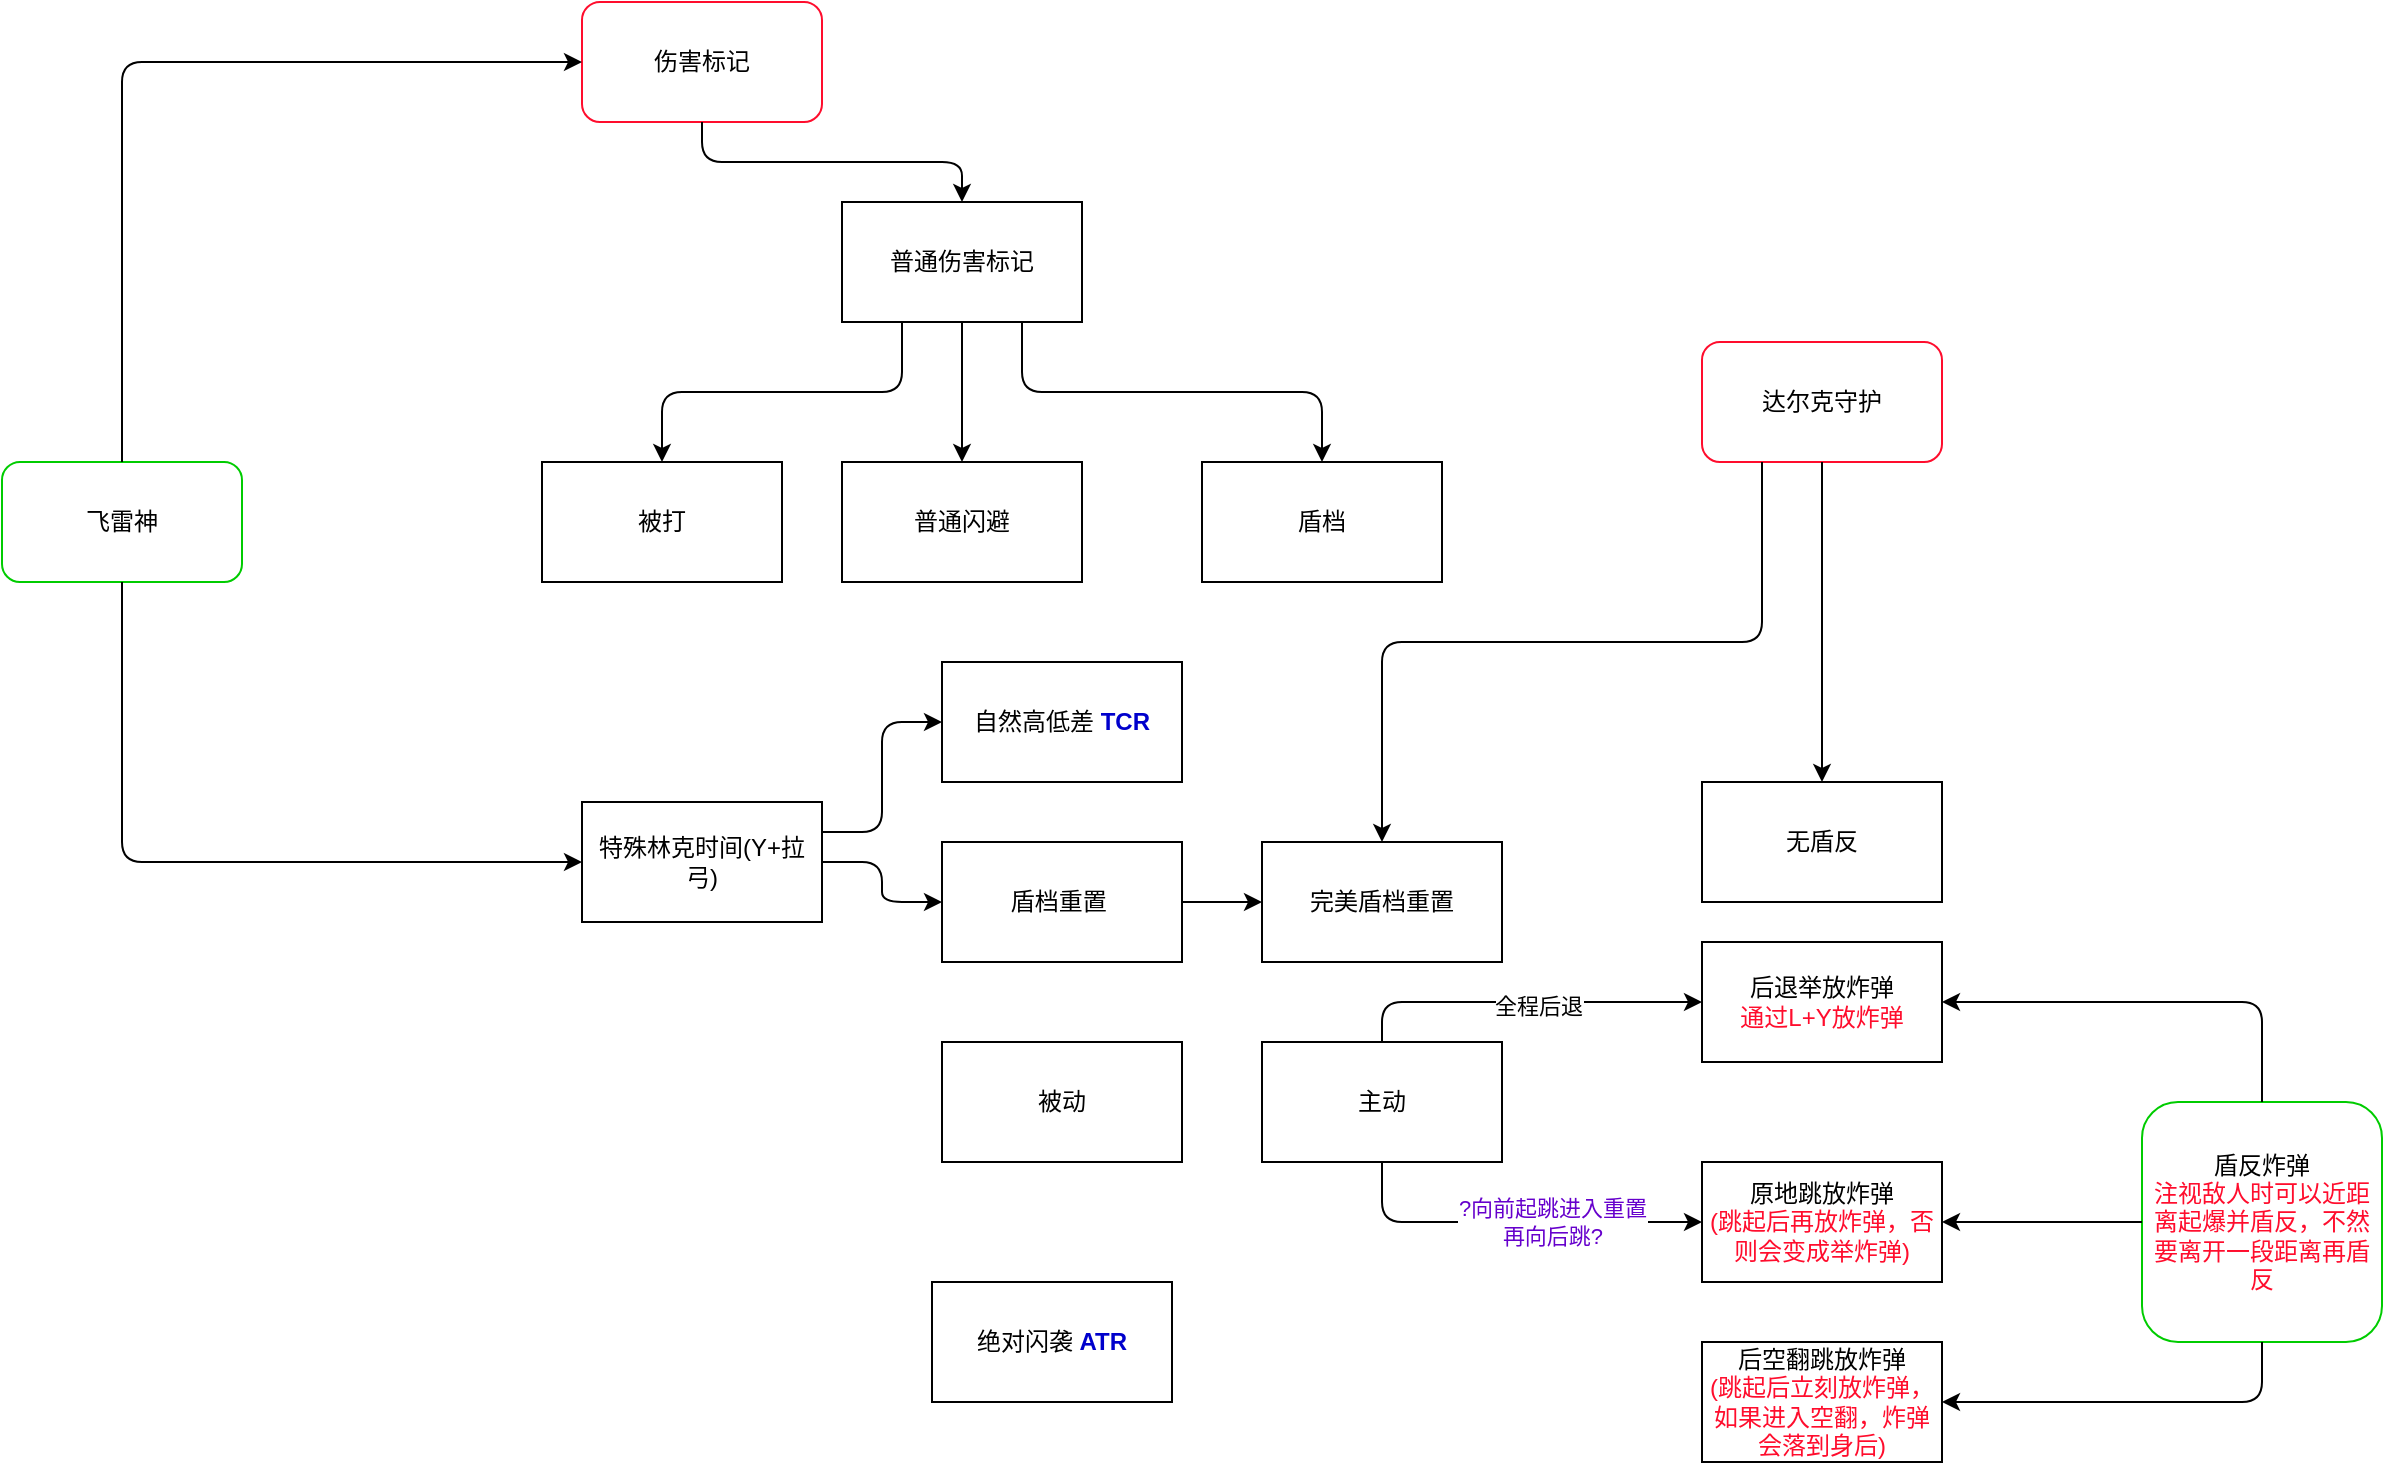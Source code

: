 <mxfile version="14.9.8" type="github">
  <diagram id="xsozCrFMCUInGNj29Tw-" name="Page-1">
    <mxGraphModel dx="1897" dy="784" grid="1" gridSize="10" guides="1" tooltips="1" connect="1" arrows="1" fold="1" page="1" pageScale="1" pageWidth="850" pageHeight="1100" math="0" shadow="0">
      <root>
        <mxCell id="0" />
        <mxCell id="1" parent="0" />
        <mxCell id="lfAO867idKvEuOiU2Tfm-1" value="飞雷神" style="rounded=1;whiteSpace=wrap;html=1;strokeColor=#00CC00;" vertex="1" parent="1">
          <mxGeometry x="-40" y="420" width="120" height="60" as="geometry" />
        </mxCell>
        <mxCell id="lfAO867idKvEuOiU2Tfm-2" value="伤害标记" style="rounded=1;whiteSpace=wrap;html=1;strokeWidth=1;strokeColor=#FF0D2D;" vertex="1" parent="1">
          <mxGeometry x="250" y="190" width="120" height="60" as="geometry" />
        </mxCell>
        <mxCell id="lfAO867idKvEuOiU2Tfm-3" value="普通伤害标记" style="rounded=0;whiteSpace=wrap;html=1;" vertex="1" parent="1">
          <mxGeometry x="380" y="290" width="120" height="60" as="geometry" />
        </mxCell>
        <mxCell id="lfAO867idKvEuOiU2Tfm-4" value="被打" style="rounded=0;whiteSpace=wrap;html=1;" vertex="1" parent="1">
          <mxGeometry x="230" y="420" width="120" height="60" as="geometry" />
        </mxCell>
        <mxCell id="lfAO867idKvEuOiU2Tfm-5" value="普通闪避" style="rounded=0;whiteSpace=wrap;html=1;" vertex="1" parent="1">
          <mxGeometry x="380" y="420" width="120" height="60" as="geometry" />
        </mxCell>
        <mxCell id="lfAO867idKvEuOiU2Tfm-6" value="盾档" style="rounded=0;whiteSpace=wrap;html=1;" vertex="1" parent="1">
          <mxGeometry x="560" y="420" width="120" height="60" as="geometry" />
        </mxCell>
        <mxCell id="lfAO867idKvEuOiU2Tfm-8" value="" style="edgeStyle=elbowEdgeStyle;elbow=vertical;endArrow=classic;html=1;entryX=0.5;entryY=0;entryDx=0;entryDy=0;exitX=0.5;exitY=1;exitDx=0;exitDy=0;" edge="1" parent="1" source="lfAO867idKvEuOiU2Tfm-2" target="lfAO867idKvEuOiU2Tfm-3">
          <mxGeometry width="50" height="50" relative="1" as="geometry">
            <mxPoint x="400" y="430" as="sourcePoint" />
            <mxPoint x="450" y="380" as="targetPoint" />
          </mxGeometry>
        </mxCell>
        <mxCell id="lfAO867idKvEuOiU2Tfm-9" value="" style="edgeStyle=elbowEdgeStyle;elbow=vertical;endArrow=classic;html=1;entryX=0.5;entryY=0;entryDx=0;entryDy=0;exitX=0.25;exitY=1;exitDx=0;exitDy=0;entryPerimeter=0;" edge="1" parent="1" source="lfAO867idKvEuOiU2Tfm-3" target="lfAO867idKvEuOiU2Tfm-4">
          <mxGeometry width="50" height="50" relative="1" as="geometry">
            <mxPoint x="530" y="360" as="sourcePoint" />
            <mxPoint x="450" y="410" as="targetPoint" />
          </mxGeometry>
        </mxCell>
        <mxCell id="lfAO867idKvEuOiU2Tfm-10" value="" style="edgeStyle=elbowEdgeStyle;elbow=vertical;endArrow=classic;html=1;entryX=0.5;entryY=0;entryDx=0;entryDy=0;exitX=0.75;exitY=1;exitDx=0;exitDy=0;" edge="1" parent="1" source="lfAO867idKvEuOiU2Tfm-3" target="lfAO867idKvEuOiU2Tfm-6">
          <mxGeometry width="50" height="50" relative="1" as="geometry">
            <mxPoint x="450" y="470" as="sourcePoint" />
            <mxPoint x="320" y="510" as="targetPoint" />
          </mxGeometry>
        </mxCell>
        <mxCell id="lfAO867idKvEuOiU2Tfm-11" value="" style="endArrow=classic;html=1;entryX=0.5;entryY=0;entryDx=0;entryDy=0;exitX=0.5;exitY=1;exitDx=0;exitDy=0;" edge="1" parent="1" source="lfAO867idKvEuOiU2Tfm-3" target="lfAO867idKvEuOiU2Tfm-5">
          <mxGeometry width="50" height="50" relative="1" as="geometry">
            <mxPoint x="400" y="430" as="sourcePoint" />
            <mxPoint x="450" y="380" as="targetPoint" />
          </mxGeometry>
        </mxCell>
        <mxCell id="lfAO867idKvEuOiU2Tfm-12" value="特殊林克时间(Y+拉弓)" style="rounded=0;whiteSpace=wrap;html=1;" vertex="1" parent="1">
          <mxGeometry x="250" y="590" width="120" height="60" as="geometry" />
        </mxCell>
        <mxCell id="lfAO867idKvEuOiU2Tfm-13" value="" style="edgeStyle=elbowEdgeStyle;elbow=vertical;endArrow=classic;html=1;exitX=0.5;exitY=0;exitDx=0;exitDy=0;entryX=0;entryY=0.5;entryDx=0;entryDy=0;" edge="1" parent="1" source="lfAO867idKvEuOiU2Tfm-1" target="lfAO867idKvEuOiU2Tfm-2">
          <mxGeometry width="50" height="50" relative="1" as="geometry">
            <mxPoint x="320" y="420" as="sourcePoint" />
            <mxPoint x="370" y="370" as="targetPoint" />
            <Array as="points">
              <mxPoint x="130" y="220" />
            </Array>
          </mxGeometry>
        </mxCell>
        <mxCell id="lfAO867idKvEuOiU2Tfm-14" value="" style="edgeStyle=segmentEdgeStyle;endArrow=classic;html=1;entryX=0;entryY=0.5;entryDx=0;entryDy=0;exitX=0.5;exitY=1;exitDx=0;exitDy=0;" edge="1" parent="1" source="lfAO867idKvEuOiU2Tfm-1" target="lfAO867idKvEuOiU2Tfm-12">
          <mxGeometry width="50" height="50" relative="1" as="geometry">
            <mxPoint x="60" y="550" as="sourcePoint" />
            <mxPoint x="370" y="370" as="targetPoint" />
            <Array as="points">
              <mxPoint x="20" y="620" />
            </Array>
          </mxGeometry>
        </mxCell>
        <mxCell id="lfAO867idKvEuOiU2Tfm-15" value="自然高低差 &lt;font color=&quot;#0000cc&quot;&gt;&lt;b&gt;TCR&lt;/b&gt;&lt;/font&gt;" style="rounded=0;whiteSpace=wrap;html=1;" vertex="1" parent="1">
          <mxGeometry x="430" y="520" width="120" height="60" as="geometry" />
        </mxCell>
        <mxCell id="lfAO867idKvEuOiU2Tfm-16" value="" style="edgeStyle=elbowEdgeStyle;elbow=horizontal;endArrow=classic;html=1;exitX=1;exitY=0.25;exitDx=0;exitDy=0;entryX=0;entryY=0.5;entryDx=0;entryDy=0;" edge="1" parent="1" source="lfAO867idKvEuOiU2Tfm-12" target="lfAO867idKvEuOiU2Tfm-15">
          <mxGeometry width="50" height="50" relative="1" as="geometry">
            <mxPoint x="320" y="430" as="sourcePoint" />
            <mxPoint x="370" y="380" as="targetPoint" />
          </mxGeometry>
        </mxCell>
        <mxCell id="lfAO867idKvEuOiU2Tfm-17" value="盾档重置&amp;nbsp;" style="rounded=0;whiteSpace=wrap;html=1;" vertex="1" parent="1">
          <mxGeometry x="430" y="610" width="120" height="60" as="geometry" />
        </mxCell>
        <mxCell id="lfAO867idKvEuOiU2Tfm-18" value="" style="edgeStyle=elbowEdgeStyle;elbow=horizontal;endArrow=classic;html=1;exitX=1;exitY=0.5;exitDx=0;exitDy=0;entryX=0;entryY=0.5;entryDx=0;entryDy=0;" edge="1" parent="1" source="lfAO867idKvEuOiU2Tfm-12" target="lfAO867idKvEuOiU2Tfm-17">
          <mxGeometry width="50" height="50" relative="1" as="geometry">
            <mxPoint x="380" y="615" as="sourcePoint" />
            <mxPoint x="440" y="560" as="targetPoint" />
          </mxGeometry>
        </mxCell>
        <mxCell id="lfAO867idKvEuOiU2Tfm-19" value="完美盾档重置" style="rounded=0;whiteSpace=wrap;html=1;" vertex="1" parent="1">
          <mxGeometry x="590" y="610" width="120" height="60" as="geometry" />
        </mxCell>
        <mxCell id="lfAO867idKvEuOiU2Tfm-20" value="" style="endArrow=classic;html=1;exitX=1;exitY=0.5;exitDx=0;exitDy=0;" edge="1" parent="1" source="lfAO867idKvEuOiU2Tfm-17">
          <mxGeometry width="50" height="50" relative="1" as="geometry">
            <mxPoint x="420" y="550" as="sourcePoint" />
            <mxPoint x="590" y="640" as="targetPoint" />
          </mxGeometry>
        </mxCell>
        <mxCell id="lfAO867idKvEuOiU2Tfm-21" value="达尔克守护" style="rounded=1;whiteSpace=wrap;html=1;shadow=0;strokeWidth=1;strokeColor=#FF0D2D;" vertex="1" parent="1">
          <mxGeometry x="810" y="360" width="120" height="60" as="geometry" />
        </mxCell>
        <mxCell id="lfAO867idKvEuOiU2Tfm-22" value="" style="edgeStyle=elbowEdgeStyle;elbow=vertical;endArrow=classic;html=1;exitX=0.25;exitY=1;exitDx=0;exitDy=0;entryX=0.5;entryY=0;entryDx=0;entryDy=0;" edge="1" parent="1" source="lfAO867idKvEuOiU2Tfm-21" target="lfAO867idKvEuOiU2Tfm-19">
          <mxGeometry width="50" height="50" relative="1" as="geometry">
            <mxPoint x="510" y="550" as="sourcePoint" />
            <mxPoint x="560" y="500" as="targetPoint" />
            <Array as="points">
              <mxPoint x="750" y="510" />
            </Array>
          </mxGeometry>
        </mxCell>
        <mxCell id="lfAO867idKvEuOiU2Tfm-23" value="被动" style="rounded=0;whiteSpace=wrap;html=1;" vertex="1" parent="1">
          <mxGeometry x="430" y="710" width="120" height="60" as="geometry" />
        </mxCell>
        <mxCell id="lfAO867idKvEuOiU2Tfm-24" value="主动" style="rounded=0;whiteSpace=wrap;html=1;" vertex="1" parent="1">
          <mxGeometry x="590" y="710" width="120" height="60" as="geometry" />
        </mxCell>
        <mxCell id="lfAO867idKvEuOiU2Tfm-25" value="原地跳放炸弹&lt;br&gt;&lt;font color=&quot;#ff0d2d&quot;&gt;(跳起后再放炸弹，否则会变成举炸弹)&lt;/font&gt;" style="rounded=0;whiteSpace=wrap;html=1;" vertex="1" parent="1">
          <mxGeometry x="810" y="770" width="120" height="60" as="geometry" />
        </mxCell>
        <mxCell id="lfAO867idKvEuOiU2Tfm-26" value="后退举放炸弹&lt;br&gt;&lt;font color=&quot;#ff0d2d&quot;&gt;通过L+Y放炸弹&lt;/font&gt;" style="rounded=0;whiteSpace=wrap;html=1;" vertex="1" parent="1">
          <mxGeometry x="810" y="660" width="120" height="60" as="geometry" />
        </mxCell>
        <mxCell id="lfAO867idKvEuOiU2Tfm-27" value="" style="edgeStyle=elbowEdgeStyle;elbow=vertical;endArrow=classic;html=1;entryX=0;entryY=0.5;entryDx=0;entryDy=0;exitX=0.5;exitY=0;exitDx=0;exitDy=0;" edge="1" parent="1" source="lfAO867idKvEuOiU2Tfm-24" target="lfAO867idKvEuOiU2Tfm-26">
          <mxGeometry width="50" height="50" relative="1" as="geometry">
            <mxPoint x="680" y="770" as="sourcePoint" />
            <mxPoint x="560" y="620" as="targetPoint" />
            <Array as="points">
              <mxPoint x="790" y="690" />
            </Array>
          </mxGeometry>
        </mxCell>
        <mxCell id="lfAO867idKvEuOiU2Tfm-35" value="全程后退" style="edgeLabel;html=1;align=center;verticalAlign=middle;resizable=0;points=[];" vertex="1" connectable="0" parent="lfAO867idKvEuOiU2Tfm-27">
          <mxGeometry x="0.089" y="-2" relative="1" as="geometry">
            <mxPoint as="offset" />
          </mxGeometry>
        </mxCell>
        <mxCell id="lfAO867idKvEuOiU2Tfm-28" value="" style="edgeStyle=elbowEdgeStyle;elbow=vertical;endArrow=classic;html=1;entryX=0;entryY=0.5;entryDx=0;entryDy=0;exitX=0.5;exitY=1;exitDx=0;exitDy=0;" edge="1" parent="1" source="lfAO867idKvEuOiU2Tfm-24" target="lfAO867idKvEuOiU2Tfm-25">
          <mxGeometry width="50" height="50" relative="1" as="geometry">
            <mxPoint x="690" y="780" as="sourcePoint" />
            <mxPoint x="750" y="820" as="targetPoint" />
            <Array as="points">
              <mxPoint x="760" y="800" />
            </Array>
          </mxGeometry>
        </mxCell>
        <mxCell id="lfAO867idKvEuOiU2Tfm-36" value="&lt;font color=&quot;#6600cc&quot;&gt;?向前起跳进入重置&lt;br&gt;再向后跳?&lt;/font&gt;" style="edgeLabel;html=1;align=center;verticalAlign=middle;resizable=0;points=[];" vertex="1" connectable="0" parent="lfAO867idKvEuOiU2Tfm-28">
          <mxGeometry x="0.21" relative="1" as="geometry">
            <mxPoint as="offset" />
          </mxGeometry>
        </mxCell>
        <mxCell id="lfAO867idKvEuOiU2Tfm-29" value="盾反炸弹&lt;br&gt;&lt;font color=&quot;#ff0d2d&quot;&gt;注视敌人时可以近距离起爆并盾反，不然要离开一段距离再盾反&lt;/font&gt;" style="rounded=1;whiteSpace=wrap;html=1;strokeColor=#00CC00;" vertex="1" parent="1">
          <mxGeometry x="1030" y="740" width="120" height="120" as="geometry" />
        </mxCell>
        <mxCell id="lfAO867idKvEuOiU2Tfm-30" value="" style="edgeStyle=elbowEdgeStyle;elbow=vertical;endArrow=classic;html=1;entryX=1;entryY=0.5;entryDx=0;entryDy=0;exitX=0.5;exitY=0;exitDx=0;exitDy=0;" edge="1" parent="1" source="lfAO867idKvEuOiU2Tfm-29" target="lfAO867idKvEuOiU2Tfm-26">
          <mxGeometry width="50" height="50" relative="1" as="geometry">
            <mxPoint x="660" y="720" as="sourcePoint" />
            <mxPoint x="820" y="700" as="targetPoint" />
            <Array as="points">
              <mxPoint x="1010" y="690" />
            </Array>
          </mxGeometry>
        </mxCell>
        <mxCell id="lfAO867idKvEuOiU2Tfm-31" value="后空翻跳放炸弹&lt;br&gt;&lt;font color=&quot;#ff0d2d&quot;&gt;(跳起后立刻放炸弹，如果进入空翻，炸弹会落到身后)&lt;/font&gt;" style="rounded=0;whiteSpace=wrap;html=1;" vertex="1" parent="1">
          <mxGeometry x="810" y="860" width="120" height="60" as="geometry" />
        </mxCell>
        <mxCell id="lfAO867idKvEuOiU2Tfm-33" value="" style="edgeStyle=elbowEdgeStyle;elbow=horizontal;endArrow=classic;html=1;exitX=0;exitY=0.5;exitDx=0;exitDy=0;entryX=1;entryY=0.5;entryDx=0;entryDy=0;" edge="1" parent="1" source="lfAO867idKvEuOiU2Tfm-29" target="lfAO867idKvEuOiU2Tfm-25">
          <mxGeometry width="50" height="50" relative="1" as="geometry">
            <mxPoint x="710" y="640" as="sourcePoint" />
            <mxPoint x="760" y="590" as="targetPoint" />
          </mxGeometry>
        </mxCell>
        <mxCell id="lfAO867idKvEuOiU2Tfm-34" value="" style="edgeStyle=elbowEdgeStyle;elbow=vertical;endArrow=classic;html=1;exitX=0.5;exitY=1;exitDx=0;exitDy=0;entryX=1;entryY=0.5;entryDx=0;entryDy=0;" edge="1" parent="1" source="lfAO867idKvEuOiU2Tfm-29" target="lfAO867idKvEuOiU2Tfm-31">
          <mxGeometry width="50" height="50" relative="1" as="geometry">
            <mxPoint x="710" y="640" as="sourcePoint" />
            <mxPoint x="760" y="590" as="targetPoint" />
            <Array as="points">
              <mxPoint x="1010" y="890" />
            </Array>
          </mxGeometry>
        </mxCell>
        <mxCell id="lfAO867idKvEuOiU2Tfm-37" value="无盾反" style="rounded=0;whiteSpace=wrap;html=1;" vertex="1" parent="1">
          <mxGeometry x="810" y="580" width="120" height="60" as="geometry" />
        </mxCell>
        <mxCell id="lfAO867idKvEuOiU2Tfm-38" value="" style="endArrow=classic;html=1;entryX=0.5;entryY=0;entryDx=0;entryDy=0;exitX=0.5;exitY=1;exitDx=0;exitDy=0;" edge="1" parent="1" source="lfAO867idKvEuOiU2Tfm-21" target="lfAO867idKvEuOiU2Tfm-37">
          <mxGeometry width="50" height="50" relative="1" as="geometry">
            <mxPoint x="710" y="600" as="sourcePoint" />
            <mxPoint x="760" y="550" as="targetPoint" />
          </mxGeometry>
        </mxCell>
        <mxCell id="lfAO867idKvEuOiU2Tfm-39" value="绝对闪袭 &lt;b&gt;&lt;font color=&quot;#0000cc&quot;&gt;AT&lt;/font&gt;&lt;/b&gt;&lt;font color=&quot;#0000cc&quot;&gt;&lt;b&gt;R&lt;/b&gt;&lt;/font&gt;" style="rounded=0;whiteSpace=wrap;html=1;" vertex="1" parent="1">
          <mxGeometry x="425" y="830" width="120" height="60" as="geometry" />
        </mxCell>
      </root>
    </mxGraphModel>
  </diagram>
</mxfile>

